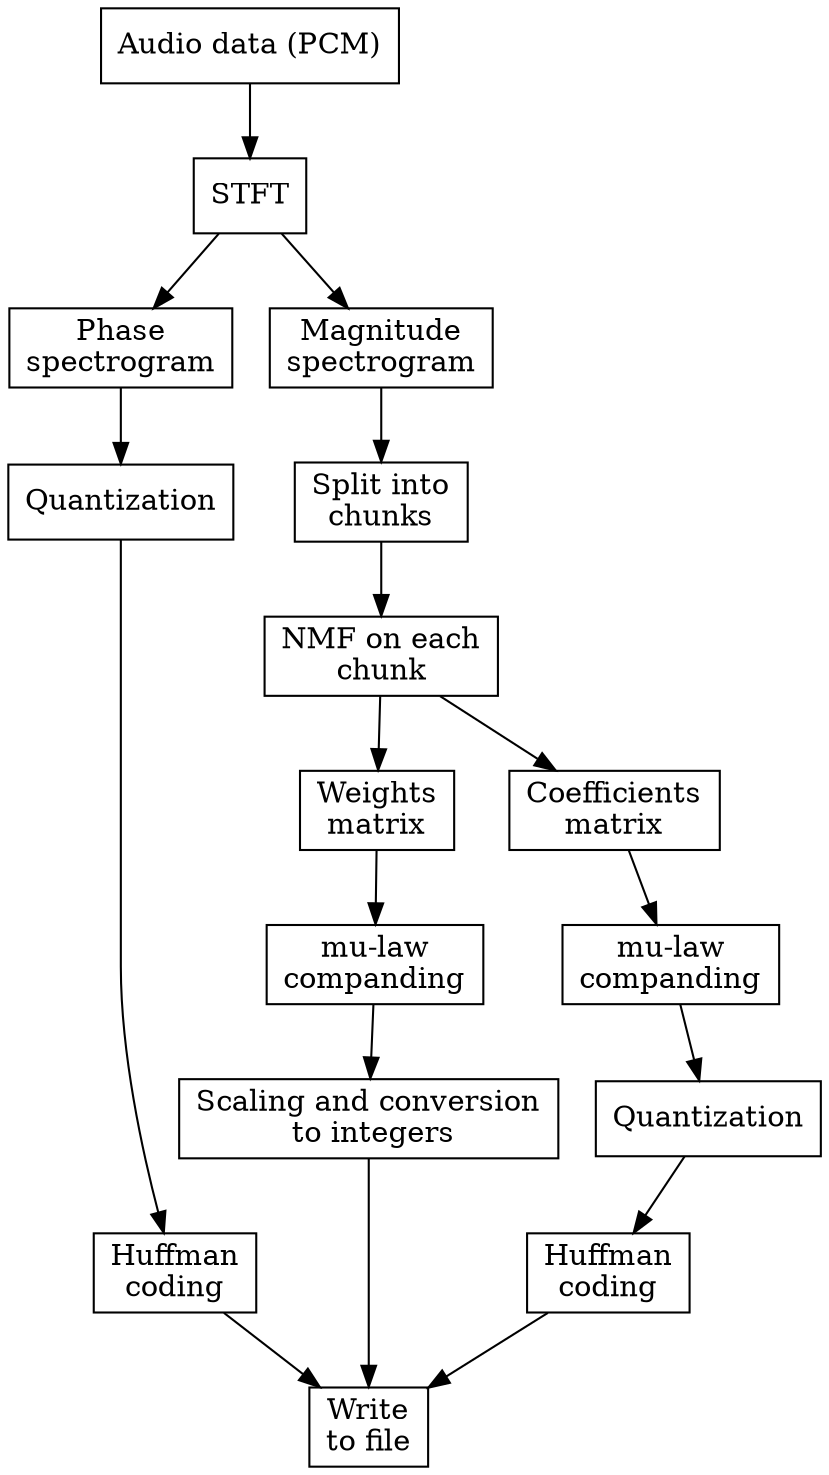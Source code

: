 digraph G {
	rankdir=TB;
	ratio="compress";
	node [shape="box"];

	PCM [label="Audio data (PCM)"]
	STFT [label="STFT"]
	PHA [label="Phase\nspectrogram"]
	MAG [label="Magnitude\nspectrogram"]
	SPLT [label="Split into\nchunks"]
	NMF [label="NMF on each\nchunk"]
	W [label="Weights\nmatrix"]
	H [label="Coefficients\nmatrix"]
	WMU [label="mu-law\ncompanding"]
	WSCAL [label="Scaling and conversion\n to integers"]
	HMU [label="mu-law\ncompanding"]
	SQUAN [label="Quantization"]
	PQUAN [label="Quantization"]
	SHUFF [label="Huffman\ncoding"]
	PHUFF [label="Huffman\ncoding"]
	WRITE [label="Write\nto file"]
	
	PCM -> STFT
	
	STFT -> PHA
	STFT -> MAG
	
	PHA -> PQUAN
	PQUAN -> PHUFF
	PHUFF -> WRITE
	
	MAG -> SPLT
	SPLT -> NMF
	NMF -> W
	NMF -> H
	W -> WMU
	H -> HMU
	WMU -> WSCAL
	WSCAL -> WRITE
	HMU -> SQUAN
	SQUAN -> SHUFF
	SHUFF -> WRITE
}
